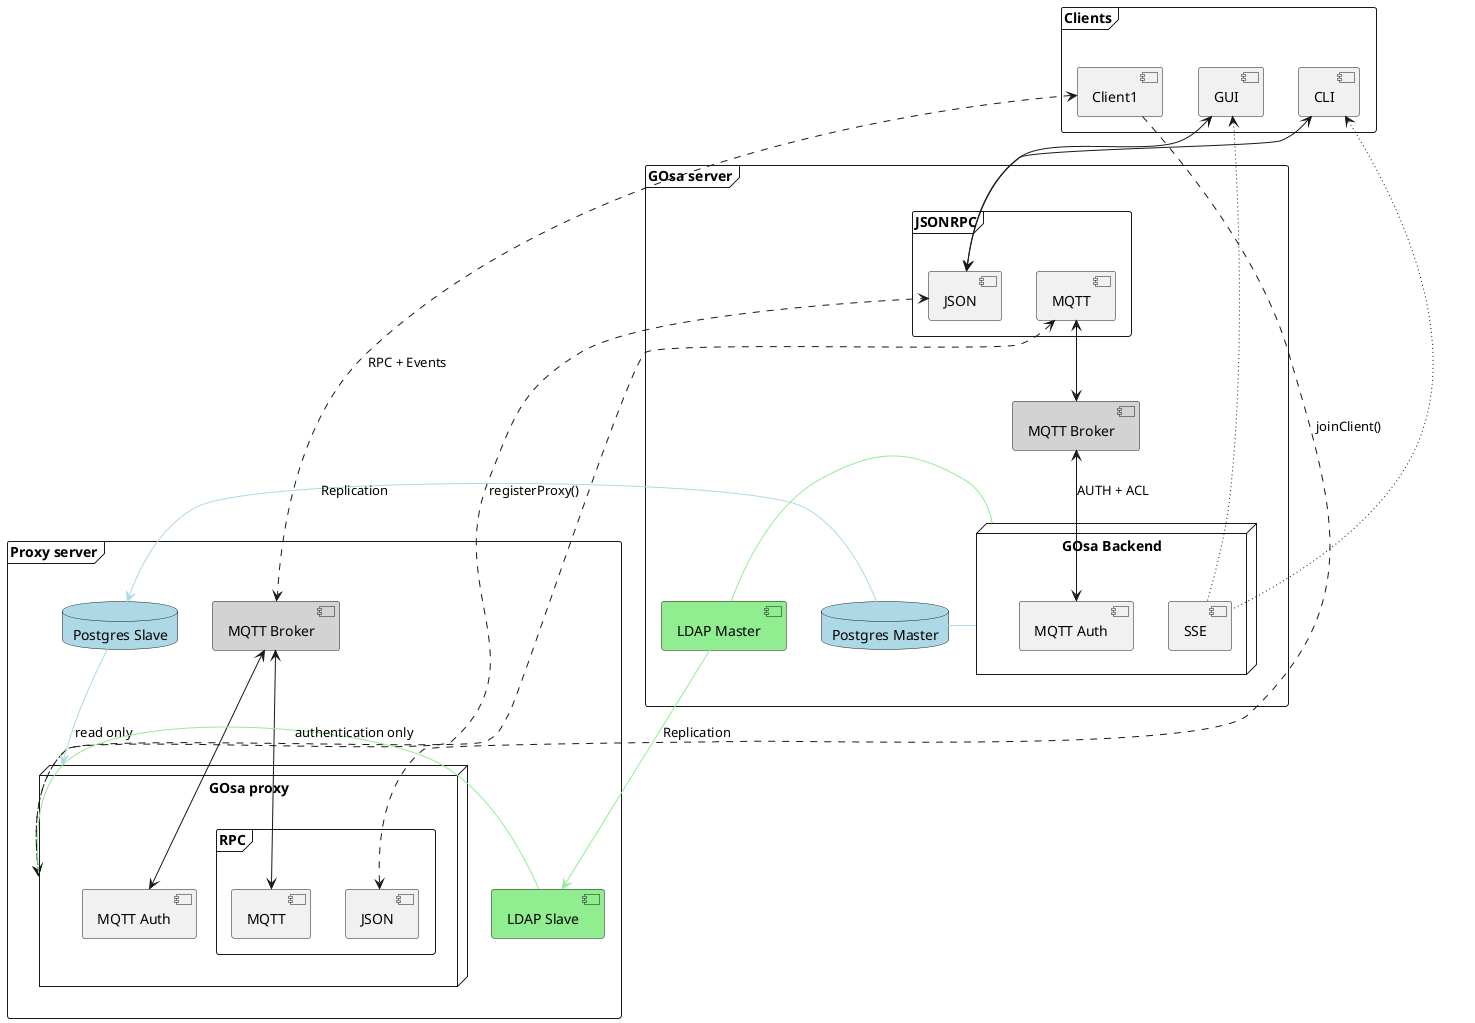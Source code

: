 @startuml

skinparam componentStyle uml2

frame "GOsa server" {

    () "JSONRPC" as masterRpc
    database "Postgres Master" as masterDB #LightBlue
    [LDAP Master] as masterLdap #LightGreen

    [MQTT Broker] as masterMqttBroker #LightGrey

    node "GOsa Backend" as backend {
        [MQTT Auth] as masterMqttAuth
        [SSE]

        frame "RPC Service" as masterRpc {
            [JSON] as masterJsonRpc
            [MQTT] as masterMqttRpc
        }

        masterMqttBroker <--> masterMqttAuth : AUTH + ACL
        masterMqttRpc <--> masterMqttBroker
    }

    masterDB - backend  #LightBlue
    masterLdap - backend #LightGreen
}

frame "Proxy server" {

    [MQTT Broker] as proxyMqttBroker #LightGrey
    database "Postgres Slave" as proxyDB #LightBlue
    [LDAP Slave] as proxyLdap #LightGreen

    node "GOsa proxy" as proxy {
        [MQTT Auth] as proxyMqttAuth

        frame "RPC" as proxyRpc {
            [JSON] as proxyJsonRpc
            [MQTT] as proxyMqttRpc
        }
    }

    proxyMqttAuth <--> proxyMqttBroker
    masterMqttRpc <..> proxy
    proxyMqttBroker <--> proxyMqttRpc
    proxy <..> masterJsonRpc : registerProxy()

    masterDB --> proxyDB #LightBlue : Replication
    masterLdap --> proxyLdap #LightGreen : Replication

    proxyDB --> proxy #LightBlue : read only
    proxyLdap - proxy #LightGreen : authentication only
}

frame "Clients" {
    [Client1]
    [GUI]
    [CLI]

    Client1 <..> proxyMqttBroker : RPC + Events
    Client1 ..> proxyJsonRpc : joinClient()

    GUI <~~ SSE
    CLI <~~ SSE
    CLI <--> masterJsonRpc
    GUI <--> masterJsonRpc
}

@enduml